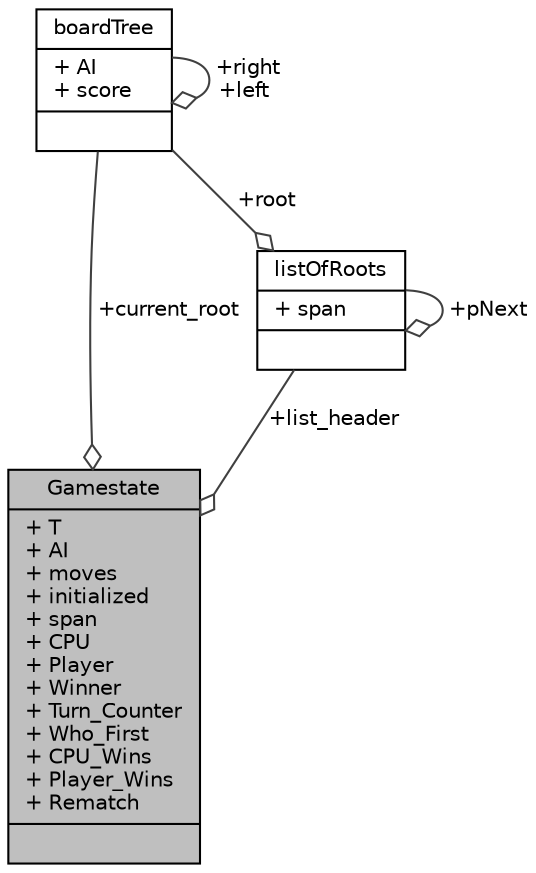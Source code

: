 digraph "Gamestate"
{
  edge [fontname="Helvetica",fontsize="10",labelfontname="Helvetica",labelfontsize="10"];
  node [fontname="Helvetica",fontsize="10",shape=record];
  Node1 [label="{Gamestate\n|+ T\l+ AI\l+ moves\l+ initialized\l+ span\l+ CPU\l+ Player\l+ Winner\l+ Turn_Counter\l+ Who_First\l+ CPU_Wins\l+ Player_Wins\l+ Rematch\l|}",height=0.2,width=0.4,color="black", fillcolor="grey75", style="filled", fontcolor="black"];
  Node2 -> Node1 [color="grey25",fontsize="10",style="solid",label=" +current_root" ,arrowhead="odiamond",fontname="Helvetica"];
  Node2 [label="{boardTree\n|+ AI\l+ score\l|}",height=0.2,width=0.4,color="black", fillcolor="white", style="filled",URL="$structboardTree.html"];
  Node2 -> Node2 [color="grey25",fontsize="10",style="solid",label=" +right\n+left" ,arrowhead="odiamond",fontname="Helvetica"];
  Node3 -> Node1 [color="grey25",fontsize="10",style="solid",label=" +list_header" ,arrowhead="odiamond",fontname="Helvetica"];
  Node3 [label="{listOfRoots\n|+ span\l|}",height=0.2,width=0.4,color="black", fillcolor="white", style="filled",URL="$structlistOfRoots.html"];
  Node2 -> Node3 [color="grey25",fontsize="10",style="solid",label=" +root" ,arrowhead="odiamond",fontname="Helvetica"];
  Node3 -> Node3 [color="grey25",fontsize="10",style="solid",label=" +pNext" ,arrowhead="odiamond",fontname="Helvetica"];
}
